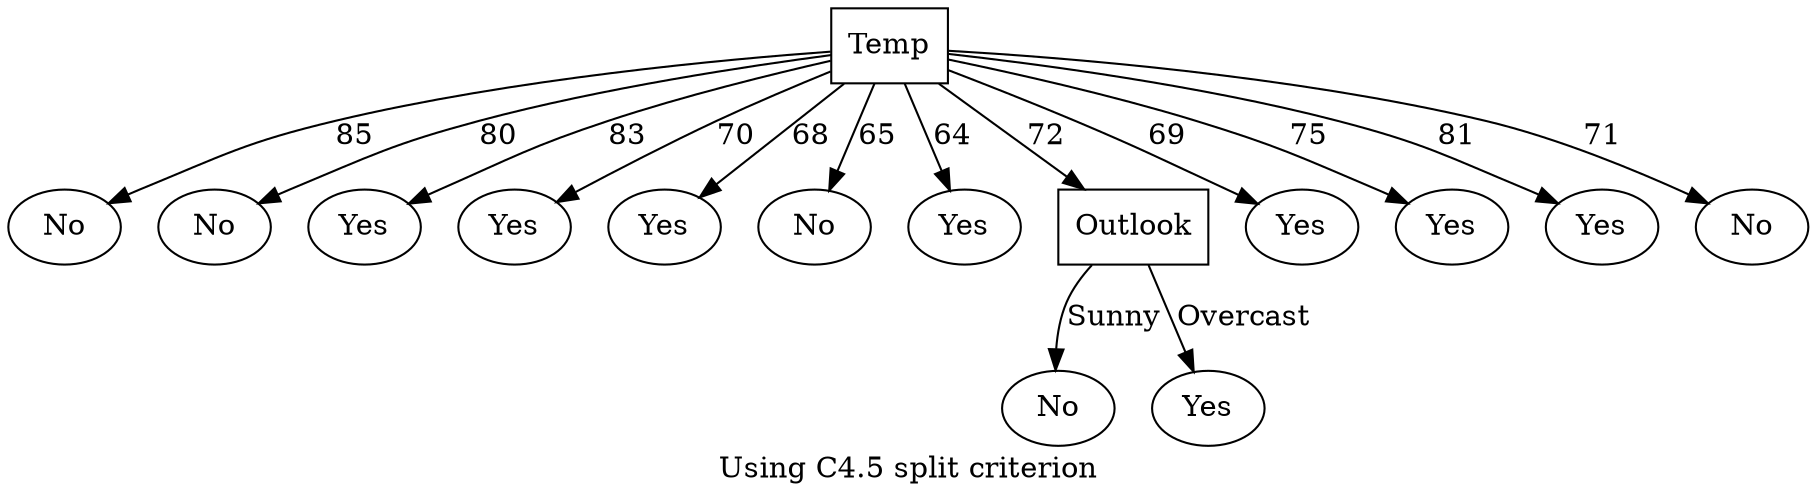 // Graphic representation of the resulting decision tree
digraph {
	label="Using C4.5 split criterion"
	"e05fc346-863b-4e84-bb56-c564b8d66374" [label=Temp shape=box]
	"d38f5dca-bb32-487e-b802-edc32dcaf11c" [label=No shape=ellipse]
	"e05fc346-863b-4e84-bb56-c564b8d66374" -> "d38f5dca-bb32-487e-b802-edc32dcaf11c" [label=85]
	"366eb5e1-6d4d-4843-96a4-d38fd793aa92" [label=No shape=ellipse]
	"e05fc346-863b-4e84-bb56-c564b8d66374" -> "366eb5e1-6d4d-4843-96a4-d38fd793aa92" [label=80]
	"49c7ac02-dcc2-4cce-b997-be16299414b2" [label=Yes shape=ellipse]
	"e05fc346-863b-4e84-bb56-c564b8d66374" -> "49c7ac02-dcc2-4cce-b997-be16299414b2" [label=83]
	"77306acb-0fc0-4210-8636-738bfd4e0594" [label=Yes shape=ellipse]
	"e05fc346-863b-4e84-bb56-c564b8d66374" -> "77306acb-0fc0-4210-8636-738bfd4e0594" [label=70]
	"4939977f-cc35-462d-93e4-31429071117a" [label=Yes shape=ellipse]
	"e05fc346-863b-4e84-bb56-c564b8d66374" -> "4939977f-cc35-462d-93e4-31429071117a" [label=68]
	"67047909-aa44-4f85-b85b-6c7e2e3eae5b" [label=No shape=ellipse]
	"e05fc346-863b-4e84-bb56-c564b8d66374" -> "67047909-aa44-4f85-b85b-6c7e2e3eae5b" [label=65]
	"24ecf178-62cb-41df-984a-16a74429e6d3" [label=Yes shape=ellipse]
	"e05fc346-863b-4e84-bb56-c564b8d66374" -> "24ecf178-62cb-41df-984a-16a74429e6d3" [label=64]
	"3f65694f-4bda-4305-8345-3108b2f16f5f" [label=Outlook shape=box]
	"e05fc346-863b-4e84-bb56-c564b8d66374" -> "3f65694f-4bda-4305-8345-3108b2f16f5f" [label=72]
	"83454ef7-07fb-416d-b697-59bbe8695d18" [label=No shape=ellipse]
	"3f65694f-4bda-4305-8345-3108b2f16f5f" -> "83454ef7-07fb-416d-b697-59bbe8695d18" [label=Sunny]
	"07d2c23e-eeff-4b59-b66f-22aec75a9576" [label=Yes shape=ellipse]
	"3f65694f-4bda-4305-8345-3108b2f16f5f" -> "07d2c23e-eeff-4b59-b66f-22aec75a9576" [label=Overcast]
	"9da16a3b-6d86-43e0-90dc-d5d09698810e" [label=Yes shape=ellipse]
	"e05fc346-863b-4e84-bb56-c564b8d66374" -> "9da16a3b-6d86-43e0-90dc-d5d09698810e" [label=69]
	"c4d21163-2613-4ef0-a40d-aa2493851ffb" [label=Yes shape=ellipse]
	"e05fc346-863b-4e84-bb56-c564b8d66374" -> "c4d21163-2613-4ef0-a40d-aa2493851ffb" [label=75]
	"79ed2ea2-cf7e-4147-9c63-5e2e6e982c55" [label=Yes shape=ellipse]
	"e05fc346-863b-4e84-bb56-c564b8d66374" -> "79ed2ea2-cf7e-4147-9c63-5e2e6e982c55" [label=81]
	"84f40c3e-23fb-4727-a231-3756b400d8a2" [label=No shape=ellipse]
	"e05fc346-863b-4e84-bb56-c564b8d66374" -> "84f40c3e-23fb-4727-a231-3756b400d8a2" [label=71]
}
